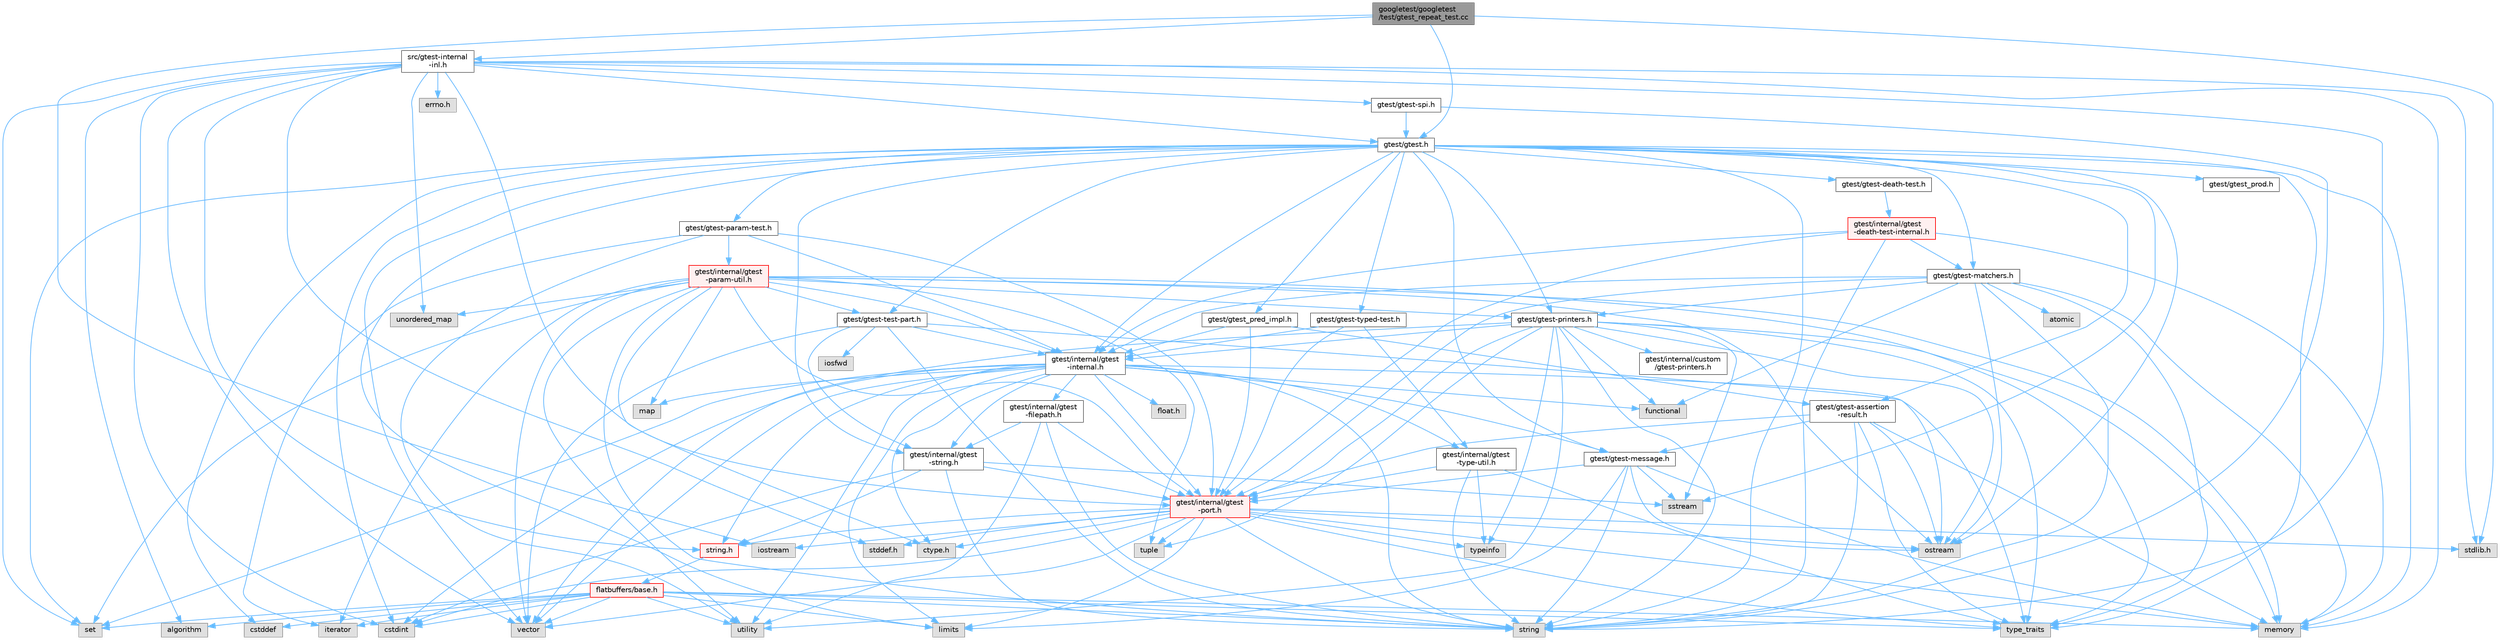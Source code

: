 digraph "googletest/googletest/test/gtest_repeat_test.cc"
{
 // LATEX_PDF_SIZE
  bgcolor="transparent";
  edge [fontname=Helvetica,fontsize=10,labelfontname=Helvetica,labelfontsize=10];
  node [fontname=Helvetica,fontsize=10,shape=box,height=0.2,width=0.4];
  Node1 [id="Node000001",label="googletest/googletest\l/test/gtest_repeat_test.cc",height=0.2,width=0.4,color="gray40", fillcolor="grey60", style="filled", fontcolor="black",tooltip=" "];
  Node1 -> Node2 [id="edge1_Node000001_Node000002",color="steelblue1",style="solid",tooltip=" "];
  Node2 [id="Node000002",label="stdlib.h",height=0.2,width=0.4,color="grey60", fillcolor="#E0E0E0", style="filled",tooltip=" "];
  Node1 -> Node3 [id="edge2_Node000001_Node000003",color="steelblue1",style="solid",tooltip=" "];
  Node3 [id="Node000003",label="iostream",height=0.2,width=0.4,color="grey60", fillcolor="#E0E0E0", style="filled",tooltip=" "];
  Node1 -> Node4 [id="edge3_Node000001_Node000004",color="steelblue1",style="solid",tooltip=" "];
  Node4 [id="Node000004",label="gtest/gtest.h",height=0.2,width=0.4,color="grey40", fillcolor="white", style="filled",URL="$gtest_8h.html",tooltip=" "];
  Node4 -> Node5 [id="edge4_Node000004_Node000005",color="steelblue1",style="solid",tooltip=" "];
  Node5 [id="Node000005",label="cstddef",height=0.2,width=0.4,color="grey60", fillcolor="#E0E0E0", style="filled",tooltip=" "];
  Node4 -> Node6 [id="edge5_Node000004_Node000006",color="steelblue1",style="solid",tooltip=" "];
  Node6 [id="Node000006",label="cstdint",height=0.2,width=0.4,color="grey60", fillcolor="#E0E0E0", style="filled",tooltip=" "];
  Node4 -> Node7 [id="edge6_Node000004_Node000007",color="steelblue1",style="solid",tooltip=" "];
  Node7 [id="Node000007",label="limits",height=0.2,width=0.4,color="grey60", fillcolor="#E0E0E0", style="filled",tooltip=" "];
  Node4 -> Node8 [id="edge7_Node000004_Node000008",color="steelblue1",style="solid",tooltip=" "];
  Node8 [id="Node000008",label="memory",height=0.2,width=0.4,color="grey60", fillcolor="#E0E0E0", style="filled",tooltip=" "];
  Node4 -> Node9 [id="edge8_Node000004_Node000009",color="steelblue1",style="solid",tooltip=" "];
  Node9 [id="Node000009",label="ostream",height=0.2,width=0.4,color="grey60", fillcolor="#E0E0E0", style="filled",tooltip=" "];
  Node4 -> Node10 [id="edge9_Node000004_Node000010",color="steelblue1",style="solid",tooltip=" "];
  Node10 [id="Node000010",label="set",height=0.2,width=0.4,color="grey60", fillcolor="#E0E0E0", style="filled",tooltip=" "];
  Node4 -> Node11 [id="edge10_Node000004_Node000011",color="steelblue1",style="solid",tooltip=" "];
  Node11 [id="Node000011",label="sstream",height=0.2,width=0.4,color="grey60", fillcolor="#E0E0E0", style="filled",tooltip=" "];
  Node4 -> Node12 [id="edge11_Node000004_Node000012",color="steelblue1",style="solid",tooltip=" "];
  Node12 [id="Node000012",label="string",height=0.2,width=0.4,color="grey60", fillcolor="#E0E0E0", style="filled",tooltip=" "];
  Node4 -> Node13 [id="edge12_Node000004_Node000013",color="steelblue1",style="solid",tooltip=" "];
  Node13 [id="Node000013",label="type_traits",height=0.2,width=0.4,color="grey60", fillcolor="#E0E0E0", style="filled",tooltip=" "];
  Node4 -> Node14 [id="edge13_Node000004_Node000014",color="steelblue1",style="solid",tooltip=" "];
  Node14 [id="Node000014",label="vector",height=0.2,width=0.4,color="grey60", fillcolor="#E0E0E0", style="filled",tooltip=" "];
  Node4 -> Node15 [id="edge14_Node000004_Node000015",color="steelblue1",style="solid",tooltip=" "];
  Node15 [id="Node000015",label="gtest/gtest-assertion\l-result.h",height=0.2,width=0.4,color="grey40", fillcolor="white", style="filled",URL="$gtest-assertion-result_8h.html",tooltip=" "];
  Node15 -> Node8 [id="edge15_Node000015_Node000008",color="steelblue1",style="solid",tooltip=" "];
  Node15 -> Node9 [id="edge16_Node000015_Node000009",color="steelblue1",style="solid",tooltip=" "];
  Node15 -> Node12 [id="edge17_Node000015_Node000012",color="steelblue1",style="solid",tooltip=" "];
  Node15 -> Node13 [id="edge18_Node000015_Node000013",color="steelblue1",style="solid",tooltip=" "];
  Node15 -> Node16 [id="edge19_Node000015_Node000016",color="steelblue1",style="solid",tooltip=" "];
  Node16 [id="Node000016",label="gtest/gtest-message.h",height=0.2,width=0.4,color="grey40", fillcolor="white", style="filled",URL="$gtest-message_8h.html",tooltip=" "];
  Node16 -> Node7 [id="edge20_Node000016_Node000007",color="steelblue1",style="solid",tooltip=" "];
  Node16 -> Node8 [id="edge21_Node000016_Node000008",color="steelblue1",style="solid",tooltip=" "];
  Node16 -> Node9 [id="edge22_Node000016_Node000009",color="steelblue1",style="solid",tooltip=" "];
  Node16 -> Node11 [id="edge23_Node000016_Node000011",color="steelblue1",style="solid",tooltip=" "];
  Node16 -> Node12 [id="edge24_Node000016_Node000012",color="steelblue1",style="solid",tooltip=" "];
  Node16 -> Node17 [id="edge25_Node000016_Node000017",color="steelblue1",style="solid",tooltip=" "];
  Node17 [id="Node000017",label="gtest/internal/gtest\l-port.h",height=0.2,width=0.4,color="red", fillcolor="#FFF0F0", style="filled",URL="$gtest-port_8h.html",tooltip=" "];
  Node17 -> Node19 [id="edge26_Node000017_Node000019",color="steelblue1",style="solid",tooltip=" "];
  Node19 [id="Node000019",label="ctype.h",height=0.2,width=0.4,color="grey60", fillcolor="#E0E0E0", style="filled",tooltip=" "];
  Node17 -> Node20 [id="edge27_Node000017_Node000020",color="steelblue1",style="solid",tooltip=" "];
  Node20 [id="Node000020",label="stddef.h",height=0.2,width=0.4,color="grey60", fillcolor="#E0E0E0", style="filled",tooltip=" "];
  Node17 -> Node2 [id="edge28_Node000017_Node000002",color="steelblue1",style="solid",tooltip=" "];
  Node17 -> Node22 [id="edge29_Node000017_Node000022",color="steelblue1",style="solid",tooltip=" "];
  Node22 [id="Node000022",label="string.h",height=0.2,width=0.4,color="red", fillcolor="#FFF0F0", style="filled",URL="$string_8h.html",tooltip=" "];
  Node22 -> Node23 [id="edge30_Node000022_Node000023",color="steelblue1",style="solid",tooltip=" "];
  Node23 [id="Node000023",label="flatbuffers/base.h",height=0.2,width=0.4,color="red", fillcolor="#FFF0F0", style="filled",URL="$base_8h.html",tooltip=" "];
  Node23 -> Node6 [id="edge31_Node000023_Node000006",color="steelblue1",style="solid",tooltip=" "];
  Node23 -> Node5 [id="edge32_Node000023_Node000005",color="steelblue1",style="solid",tooltip=" "];
  Node23 -> Node27 [id="edge33_Node000023_Node000027",color="steelblue1",style="solid",tooltip=" "];
  Node27 [id="Node000027",label="utility",height=0.2,width=0.4,color="grey60", fillcolor="#E0E0E0", style="filled",tooltip=" "];
  Node23 -> Node12 [id="edge34_Node000023_Node000012",color="steelblue1",style="solid",tooltip=" "];
  Node23 -> Node13 [id="edge35_Node000023_Node000013",color="steelblue1",style="solid",tooltip=" "];
  Node23 -> Node14 [id="edge36_Node000023_Node000014",color="steelblue1",style="solid",tooltip=" "];
  Node23 -> Node10 [id="edge37_Node000023_Node000010",color="steelblue1",style="solid",tooltip=" "];
  Node23 -> Node28 [id="edge38_Node000023_Node000028",color="steelblue1",style="solid",tooltip=" "];
  Node28 [id="Node000028",label="algorithm",height=0.2,width=0.4,color="grey60", fillcolor="#E0E0E0", style="filled",tooltip=" "];
  Node23 -> Node7 [id="edge39_Node000023_Node000007",color="steelblue1",style="solid",tooltip=" "];
  Node23 -> Node29 [id="edge40_Node000023_Node000029",color="steelblue1",style="solid",tooltip=" "];
  Node29 [id="Node000029",label="iterator",height=0.2,width=0.4,color="grey60", fillcolor="#E0E0E0", style="filled",tooltip=" "];
  Node23 -> Node8 [id="edge41_Node000023_Node000008",color="steelblue1",style="solid",tooltip=" "];
  Node17 -> Node6 [id="edge42_Node000017_Node000006",color="steelblue1",style="solid",tooltip=" "];
  Node17 -> Node3 [id="edge43_Node000017_Node000003",color="steelblue1",style="solid",tooltip=" "];
  Node17 -> Node7 [id="edge44_Node000017_Node000007",color="steelblue1",style="solid",tooltip=" "];
  Node17 -> Node8 [id="edge45_Node000017_Node000008",color="steelblue1",style="solid",tooltip=" "];
  Node17 -> Node9 [id="edge46_Node000017_Node000009",color="steelblue1",style="solid",tooltip=" "];
  Node17 -> Node12 [id="edge47_Node000017_Node000012",color="steelblue1",style="solid",tooltip=" "];
  Node17 -> Node35 [id="edge48_Node000017_Node000035",color="steelblue1",style="solid",tooltip=" "];
  Node35 [id="Node000035",label="tuple",height=0.2,width=0.4,color="grey60", fillcolor="#E0E0E0", style="filled",tooltip=" "];
  Node17 -> Node13 [id="edge49_Node000017_Node000013",color="steelblue1",style="solid",tooltip=" "];
  Node17 -> Node14 [id="edge50_Node000017_Node000014",color="steelblue1",style="solid",tooltip=" "];
  Node17 -> Node43 [id="edge51_Node000017_Node000043",color="steelblue1",style="solid",tooltip=" "];
  Node43 [id="Node000043",label="typeinfo",height=0.2,width=0.4,color="grey60", fillcolor="#E0E0E0", style="filled",tooltip=" "];
  Node15 -> Node17 [id="edge52_Node000015_Node000017",color="steelblue1",style="solid",tooltip=" "];
  Node4 -> Node44 [id="edge53_Node000004_Node000044",color="steelblue1",style="solid",tooltip=" "];
  Node44 [id="Node000044",label="gtest/gtest-death-test.h",height=0.2,width=0.4,color="grey40", fillcolor="white", style="filled",URL="$gtest-death-test_8h.html",tooltip=" "];
  Node44 -> Node45 [id="edge54_Node000044_Node000045",color="steelblue1",style="solid",tooltip=" "];
  Node45 [id="Node000045",label="gtest/internal/gtest\l-death-test-internal.h",height=0.2,width=0.4,color="red", fillcolor="#FFF0F0", style="filled",URL="$gtest-death-test-internal_8h.html",tooltip=" "];
  Node45 -> Node8 [id="edge55_Node000045_Node000008",color="steelblue1",style="solid",tooltip=" "];
  Node45 -> Node12 [id="edge56_Node000045_Node000012",color="steelblue1",style="solid",tooltip=" "];
  Node45 -> Node46 [id="edge57_Node000045_Node000046",color="steelblue1",style="solid",tooltip=" "];
  Node46 [id="Node000046",label="gtest/gtest-matchers.h",height=0.2,width=0.4,color="grey40", fillcolor="white", style="filled",URL="$gtest-matchers_8h.html",tooltip=" "];
  Node46 -> Node47 [id="edge58_Node000046_Node000047",color="steelblue1",style="solid",tooltip=" "];
  Node47 [id="Node000047",label="atomic",height=0.2,width=0.4,color="grey60", fillcolor="#E0E0E0", style="filled",tooltip=" "];
  Node46 -> Node48 [id="edge59_Node000046_Node000048",color="steelblue1",style="solid",tooltip=" "];
  Node48 [id="Node000048",label="functional",height=0.2,width=0.4,color="grey60", fillcolor="#E0E0E0", style="filled",tooltip=" "];
  Node46 -> Node8 [id="edge60_Node000046_Node000008",color="steelblue1",style="solid",tooltip=" "];
  Node46 -> Node9 [id="edge61_Node000046_Node000009",color="steelblue1",style="solid",tooltip=" "];
  Node46 -> Node12 [id="edge62_Node000046_Node000012",color="steelblue1",style="solid",tooltip=" "];
  Node46 -> Node13 [id="edge63_Node000046_Node000013",color="steelblue1",style="solid",tooltip=" "];
  Node46 -> Node49 [id="edge64_Node000046_Node000049",color="steelblue1",style="solid",tooltip=" "];
  Node49 [id="Node000049",label="gtest/gtest-printers.h",height=0.2,width=0.4,color="grey40", fillcolor="white", style="filled",URL="$gtest-printers_8h.html",tooltip=" "];
  Node49 -> Node48 [id="edge65_Node000049_Node000048",color="steelblue1",style="solid",tooltip=" "];
  Node49 -> Node8 [id="edge66_Node000049_Node000008",color="steelblue1",style="solid",tooltip=" "];
  Node49 -> Node9 [id="edge67_Node000049_Node000009",color="steelblue1",style="solid",tooltip=" "];
  Node49 -> Node11 [id="edge68_Node000049_Node000011",color="steelblue1",style="solid",tooltip=" "];
  Node49 -> Node12 [id="edge69_Node000049_Node000012",color="steelblue1",style="solid",tooltip=" "];
  Node49 -> Node35 [id="edge70_Node000049_Node000035",color="steelblue1",style="solid",tooltip=" "];
  Node49 -> Node13 [id="edge71_Node000049_Node000013",color="steelblue1",style="solid",tooltip=" "];
  Node49 -> Node43 [id="edge72_Node000049_Node000043",color="steelblue1",style="solid",tooltip=" "];
  Node49 -> Node27 [id="edge73_Node000049_Node000027",color="steelblue1",style="solid",tooltip=" "];
  Node49 -> Node14 [id="edge74_Node000049_Node000014",color="steelblue1",style="solid",tooltip=" "];
  Node49 -> Node50 [id="edge75_Node000049_Node000050",color="steelblue1",style="solid",tooltip=" "];
  Node50 [id="Node000050",label="gtest/internal/gtest\l-internal.h",height=0.2,width=0.4,color="grey40", fillcolor="white", style="filled",URL="$gtest-internal_8h.html",tooltip=" "];
  Node50 -> Node17 [id="edge76_Node000050_Node000017",color="steelblue1",style="solid",tooltip=" "];
  Node50 -> Node19 [id="edge77_Node000050_Node000019",color="steelblue1",style="solid",tooltip=" "];
  Node50 -> Node51 [id="edge78_Node000050_Node000051",color="steelblue1",style="solid",tooltip=" "];
  Node51 [id="Node000051",label="float.h",height=0.2,width=0.4,color="grey60", fillcolor="#E0E0E0", style="filled",tooltip=" "];
  Node50 -> Node22 [id="edge79_Node000050_Node000022",color="steelblue1",style="solid",tooltip=" "];
  Node50 -> Node6 [id="edge80_Node000050_Node000006",color="steelblue1",style="solid",tooltip=" "];
  Node50 -> Node48 [id="edge81_Node000050_Node000048",color="steelblue1",style="solid",tooltip=" "];
  Node50 -> Node7 [id="edge82_Node000050_Node000007",color="steelblue1",style="solid",tooltip=" "];
  Node50 -> Node52 [id="edge83_Node000050_Node000052",color="steelblue1",style="solid",tooltip=" "];
  Node52 [id="Node000052",label="map",height=0.2,width=0.4,color="grey60", fillcolor="#E0E0E0", style="filled",tooltip=" "];
  Node50 -> Node10 [id="edge84_Node000050_Node000010",color="steelblue1",style="solid",tooltip=" "];
  Node50 -> Node12 [id="edge85_Node000050_Node000012",color="steelblue1",style="solid",tooltip=" "];
  Node50 -> Node13 [id="edge86_Node000050_Node000013",color="steelblue1",style="solid",tooltip=" "];
  Node50 -> Node27 [id="edge87_Node000050_Node000027",color="steelblue1",style="solid",tooltip=" "];
  Node50 -> Node14 [id="edge88_Node000050_Node000014",color="steelblue1",style="solid",tooltip=" "];
  Node50 -> Node16 [id="edge89_Node000050_Node000016",color="steelblue1",style="solid",tooltip=" "];
  Node50 -> Node53 [id="edge90_Node000050_Node000053",color="steelblue1",style="solid",tooltip=" "];
  Node53 [id="Node000053",label="gtest/internal/gtest\l-filepath.h",height=0.2,width=0.4,color="grey40", fillcolor="white", style="filled",URL="$gtest-filepath_8h.html",tooltip=" "];
  Node53 -> Node12 [id="edge91_Node000053_Node000012",color="steelblue1",style="solid",tooltip=" "];
  Node53 -> Node27 [id="edge92_Node000053_Node000027",color="steelblue1",style="solid",tooltip=" "];
  Node53 -> Node17 [id="edge93_Node000053_Node000017",color="steelblue1",style="solid",tooltip=" "];
  Node53 -> Node54 [id="edge94_Node000053_Node000054",color="steelblue1",style="solid",tooltip=" "];
  Node54 [id="Node000054",label="gtest/internal/gtest\l-string.h",height=0.2,width=0.4,color="grey40", fillcolor="white", style="filled",URL="$gtest-string_8h.html",tooltip=" "];
  Node54 -> Node22 [id="edge95_Node000054_Node000022",color="steelblue1",style="solid",tooltip=" "];
  Node54 -> Node6 [id="edge96_Node000054_Node000006",color="steelblue1",style="solid",tooltip=" "];
  Node54 -> Node11 [id="edge97_Node000054_Node000011",color="steelblue1",style="solid",tooltip=" "];
  Node54 -> Node12 [id="edge98_Node000054_Node000012",color="steelblue1",style="solid",tooltip=" "];
  Node54 -> Node17 [id="edge99_Node000054_Node000017",color="steelblue1",style="solid",tooltip=" "];
  Node50 -> Node54 [id="edge100_Node000050_Node000054",color="steelblue1",style="solid",tooltip=" "];
  Node50 -> Node55 [id="edge101_Node000050_Node000055",color="steelblue1",style="solid",tooltip=" "];
  Node55 [id="Node000055",label="gtest/internal/gtest\l-type-util.h",height=0.2,width=0.4,color="grey40", fillcolor="white", style="filled",URL="$gtest-type-util_8h.html",tooltip=" "];
  Node55 -> Node12 [id="edge102_Node000055_Node000012",color="steelblue1",style="solid",tooltip=" "];
  Node55 -> Node13 [id="edge103_Node000055_Node000013",color="steelblue1",style="solid",tooltip=" "];
  Node55 -> Node43 [id="edge104_Node000055_Node000043",color="steelblue1",style="solid",tooltip=" "];
  Node55 -> Node17 [id="edge105_Node000055_Node000017",color="steelblue1",style="solid",tooltip=" "];
  Node49 -> Node17 [id="edge106_Node000049_Node000017",color="steelblue1",style="solid",tooltip=" "];
  Node49 -> Node56 [id="edge107_Node000049_Node000056",color="steelblue1",style="solid",tooltip=" "];
  Node56 [id="Node000056",label="gtest/internal/custom\l/gtest-printers.h",height=0.2,width=0.4,color="grey40", fillcolor="white", style="filled",URL="$internal_2custom_2gtest-printers_8h.html",tooltip=" "];
  Node46 -> Node50 [id="edge108_Node000046_Node000050",color="steelblue1",style="solid",tooltip=" "];
  Node46 -> Node17 [id="edge109_Node000046_Node000017",color="steelblue1",style="solid",tooltip=" "];
  Node45 -> Node50 [id="edge110_Node000045_Node000050",color="steelblue1",style="solid",tooltip=" "];
  Node45 -> Node17 [id="edge111_Node000045_Node000017",color="steelblue1",style="solid",tooltip=" "];
  Node4 -> Node46 [id="edge112_Node000004_Node000046",color="steelblue1",style="solid",tooltip=" "];
  Node4 -> Node16 [id="edge113_Node000004_Node000016",color="steelblue1",style="solid",tooltip=" "];
  Node4 -> Node57 [id="edge114_Node000004_Node000057",color="steelblue1",style="solid",tooltip=" "];
  Node57 [id="Node000057",label="gtest/gtest-param-test.h",height=0.2,width=0.4,color="grey40", fillcolor="white", style="filled",URL="$gtest-param-test_8h.html",tooltip=" "];
  Node57 -> Node29 [id="edge115_Node000057_Node000029",color="steelblue1",style="solid",tooltip=" "];
  Node57 -> Node27 [id="edge116_Node000057_Node000027",color="steelblue1",style="solid",tooltip=" "];
  Node57 -> Node50 [id="edge117_Node000057_Node000050",color="steelblue1",style="solid",tooltip=" "];
  Node57 -> Node58 [id="edge118_Node000057_Node000058",color="steelblue1",style="solid",tooltip=" "];
  Node58 [id="Node000058",label="gtest/internal/gtest\l-param-util.h",height=0.2,width=0.4,color="red", fillcolor="#FFF0F0", style="filled",URL="$gtest-param-util_8h.html",tooltip=" "];
  Node58 -> Node19 [id="edge119_Node000058_Node000019",color="steelblue1",style="solid",tooltip=" "];
  Node58 -> Node29 [id="edge120_Node000058_Node000029",color="steelblue1",style="solid",tooltip=" "];
  Node58 -> Node52 [id="edge121_Node000058_Node000052",color="steelblue1",style="solid",tooltip=" "];
  Node58 -> Node8 [id="edge122_Node000058_Node000008",color="steelblue1",style="solid",tooltip=" "];
  Node58 -> Node9 [id="edge123_Node000058_Node000009",color="steelblue1",style="solid",tooltip=" "];
  Node58 -> Node10 [id="edge124_Node000058_Node000010",color="steelblue1",style="solid",tooltip=" "];
  Node58 -> Node12 [id="edge125_Node000058_Node000012",color="steelblue1",style="solid",tooltip=" "];
  Node58 -> Node35 [id="edge126_Node000058_Node000035",color="steelblue1",style="solid",tooltip=" "];
  Node58 -> Node13 [id="edge127_Node000058_Node000013",color="steelblue1",style="solid",tooltip=" "];
  Node58 -> Node60 [id="edge128_Node000058_Node000060",color="steelblue1",style="solid",tooltip=" "];
  Node60 [id="Node000060",label="unordered_map",height=0.2,width=0.4,color="grey60", fillcolor="#E0E0E0", style="filled",tooltip=" "];
  Node58 -> Node27 [id="edge129_Node000058_Node000027",color="steelblue1",style="solid",tooltip=" "];
  Node58 -> Node14 [id="edge130_Node000058_Node000014",color="steelblue1",style="solid",tooltip=" "];
  Node58 -> Node49 [id="edge131_Node000058_Node000049",color="steelblue1",style="solid",tooltip=" "];
  Node58 -> Node61 [id="edge132_Node000058_Node000061",color="steelblue1",style="solid",tooltip=" "];
  Node61 [id="Node000061",label="gtest/gtest-test-part.h",height=0.2,width=0.4,color="grey40", fillcolor="white", style="filled",URL="$gtest-test-part_8h.html",tooltip=" "];
  Node61 -> Node62 [id="edge133_Node000061_Node000062",color="steelblue1",style="solid",tooltip=" "];
  Node62 [id="Node000062",label="iosfwd",height=0.2,width=0.4,color="grey60", fillcolor="#E0E0E0", style="filled",tooltip=" "];
  Node61 -> Node9 [id="edge134_Node000061_Node000009",color="steelblue1",style="solid",tooltip=" "];
  Node61 -> Node12 [id="edge135_Node000061_Node000012",color="steelblue1",style="solid",tooltip=" "];
  Node61 -> Node14 [id="edge136_Node000061_Node000014",color="steelblue1",style="solid",tooltip=" "];
  Node61 -> Node50 [id="edge137_Node000061_Node000050",color="steelblue1",style="solid",tooltip=" "];
  Node61 -> Node54 [id="edge138_Node000061_Node000054",color="steelblue1",style="solid",tooltip=" "];
  Node58 -> Node50 [id="edge139_Node000058_Node000050",color="steelblue1",style="solid",tooltip=" "];
  Node58 -> Node17 [id="edge140_Node000058_Node000017",color="steelblue1",style="solid",tooltip=" "];
  Node57 -> Node17 [id="edge141_Node000057_Node000017",color="steelblue1",style="solid",tooltip=" "];
  Node4 -> Node49 [id="edge142_Node000004_Node000049",color="steelblue1",style="solid",tooltip=" "];
  Node4 -> Node61 [id="edge143_Node000004_Node000061",color="steelblue1",style="solid",tooltip=" "];
  Node4 -> Node63 [id="edge144_Node000004_Node000063",color="steelblue1",style="solid",tooltip=" "];
  Node63 [id="Node000063",label="gtest/gtest-typed-test.h",height=0.2,width=0.4,color="grey40", fillcolor="white", style="filled",URL="$gtest-typed-test_8h.html",tooltip=" "];
  Node63 -> Node50 [id="edge145_Node000063_Node000050",color="steelblue1",style="solid",tooltip=" "];
  Node63 -> Node17 [id="edge146_Node000063_Node000017",color="steelblue1",style="solid",tooltip=" "];
  Node63 -> Node55 [id="edge147_Node000063_Node000055",color="steelblue1",style="solid",tooltip=" "];
  Node4 -> Node64 [id="edge148_Node000004_Node000064",color="steelblue1",style="solid",tooltip=" "];
  Node64 [id="Node000064",label="gtest/gtest_pred_impl.h",height=0.2,width=0.4,color="grey40", fillcolor="white", style="filled",URL="$gtest__pred__impl_8h.html",tooltip=" "];
  Node64 -> Node15 [id="edge149_Node000064_Node000015",color="steelblue1",style="solid",tooltip=" "];
  Node64 -> Node50 [id="edge150_Node000064_Node000050",color="steelblue1",style="solid",tooltip=" "];
  Node64 -> Node17 [id="edge151_Node000064_Node000017",color="steelblue1",style="solid",tooltip=" "];
  Node4 -> Node65 [id="edge152_Node000004_Node000065",color="steelblue1",style="solid",tooltip=" "];
  Node65 [id="Node000065",label="gtest/gtest_prod.h",height=0.2,width=0.4,color="grey40", fillcolor="white", style="filled",URL="$gtest__prod_8h.html",tooltip=" "];
  Node4 -> Node50 [id="edge153_Node000004_Node000050",color="steelblue1",style="solid",tooltip=" "];
  Node4 -> Node54 [id="edge154_Node000004_Node000054",color="steelblue1",style="solid",tooltip=" "];
  Node1 -> Node66 [id="edge155_Node000001_Node000066",color="steelblue1",style="solid",tooltip=" "];
  Node66 [id="Node000066",label="src/gtest-internal\l-inl.h",height=0.2,width=0.4,color="grey40", fillcolor="white", style="filled",URL="$gtest-internal-inl_8h.html",tooltip=" "];
  Node66 -> Node67 [id="edge156_Node000066_Node000067",color="steelblue1",style="solid",tooltip=" "];
  Node67 [id="Node000067",label="errno.h",height=0.2,width=0.4,color="grey60", fillcolor="#E0E0E0", style="filled",tooltip=" "];
  Node66 -> Node20 [id="edge157_Node000066_Node000020",color="steelblue1",style="solid",tooltip=" "];
  Node66 -> Node2 [id="edge158_Node000066_Node000002",color="steelblue1",style="solid",tooltip=" "];
  Node66 -> Node22 [id="edge159_Node000066_Node000022",color="steelblue1",style="solid",tooltip=" "];
  Node66 -> Node28 [id="edge160_Node000066_Node000028",color="steelblue1",style="solid",tooltip=" "];
  Node66 -> Node6 [id="edge161_Node000066_Node000006",color="steelblue1",style="solid",tooltip=" "];
  Node66 -> Node8 [id="edge162_Node000066_Node000008",color="steelblue1",style="solid",tooltip=" "];
  Node66 -> Node10 [id="edge163_Node000066_Node000010",color="steelblue1",style="solid",tooltip=" "];
  Node66 -> Node12 [id="edge164_Node000066_Node000012",color="steelblue1",style="solid",tooltip=" "];
  Node66 -> Node60 [id="edge165_Node000066_Node000060",color="steelblue1",style="solid",tooltip=" "];
  Node66 -> Node14 [id="edge166_Node000066_Node000014",color="steelblue1",style="solid",tooltip=" "];
  Node66 -> Node17 [id="edge167_Node000066_Node000017",color="steelblue1",style="solid",tooltip=" "];
  Node66 -> Node68 [id="edge168_Node000066_Node000068",color="steelblue1",style="solid",tooltip=" "];
  Node68 [id="Node000068",label="gtest/gtest-spi.h",height=0.2,width=0.4,color="grey40", fillcolor="white", style="filled",URL="$gtest-spi_8h.html",tooltip=" "];
  Node68 -> Node12 [id="edge169_Node000068_Node000012",color="steelblue1",style="solid",tooltip=" "];
  Node68 -> Node4 [id="edge170_Node000068_Node000004",color="steelblue1",style="solid",tooltip=" "];
  Node66 -> Node4 [id="edge171_Node000066_Node000004",color="steelblue1",style="solid",tooltip=" "];
}
